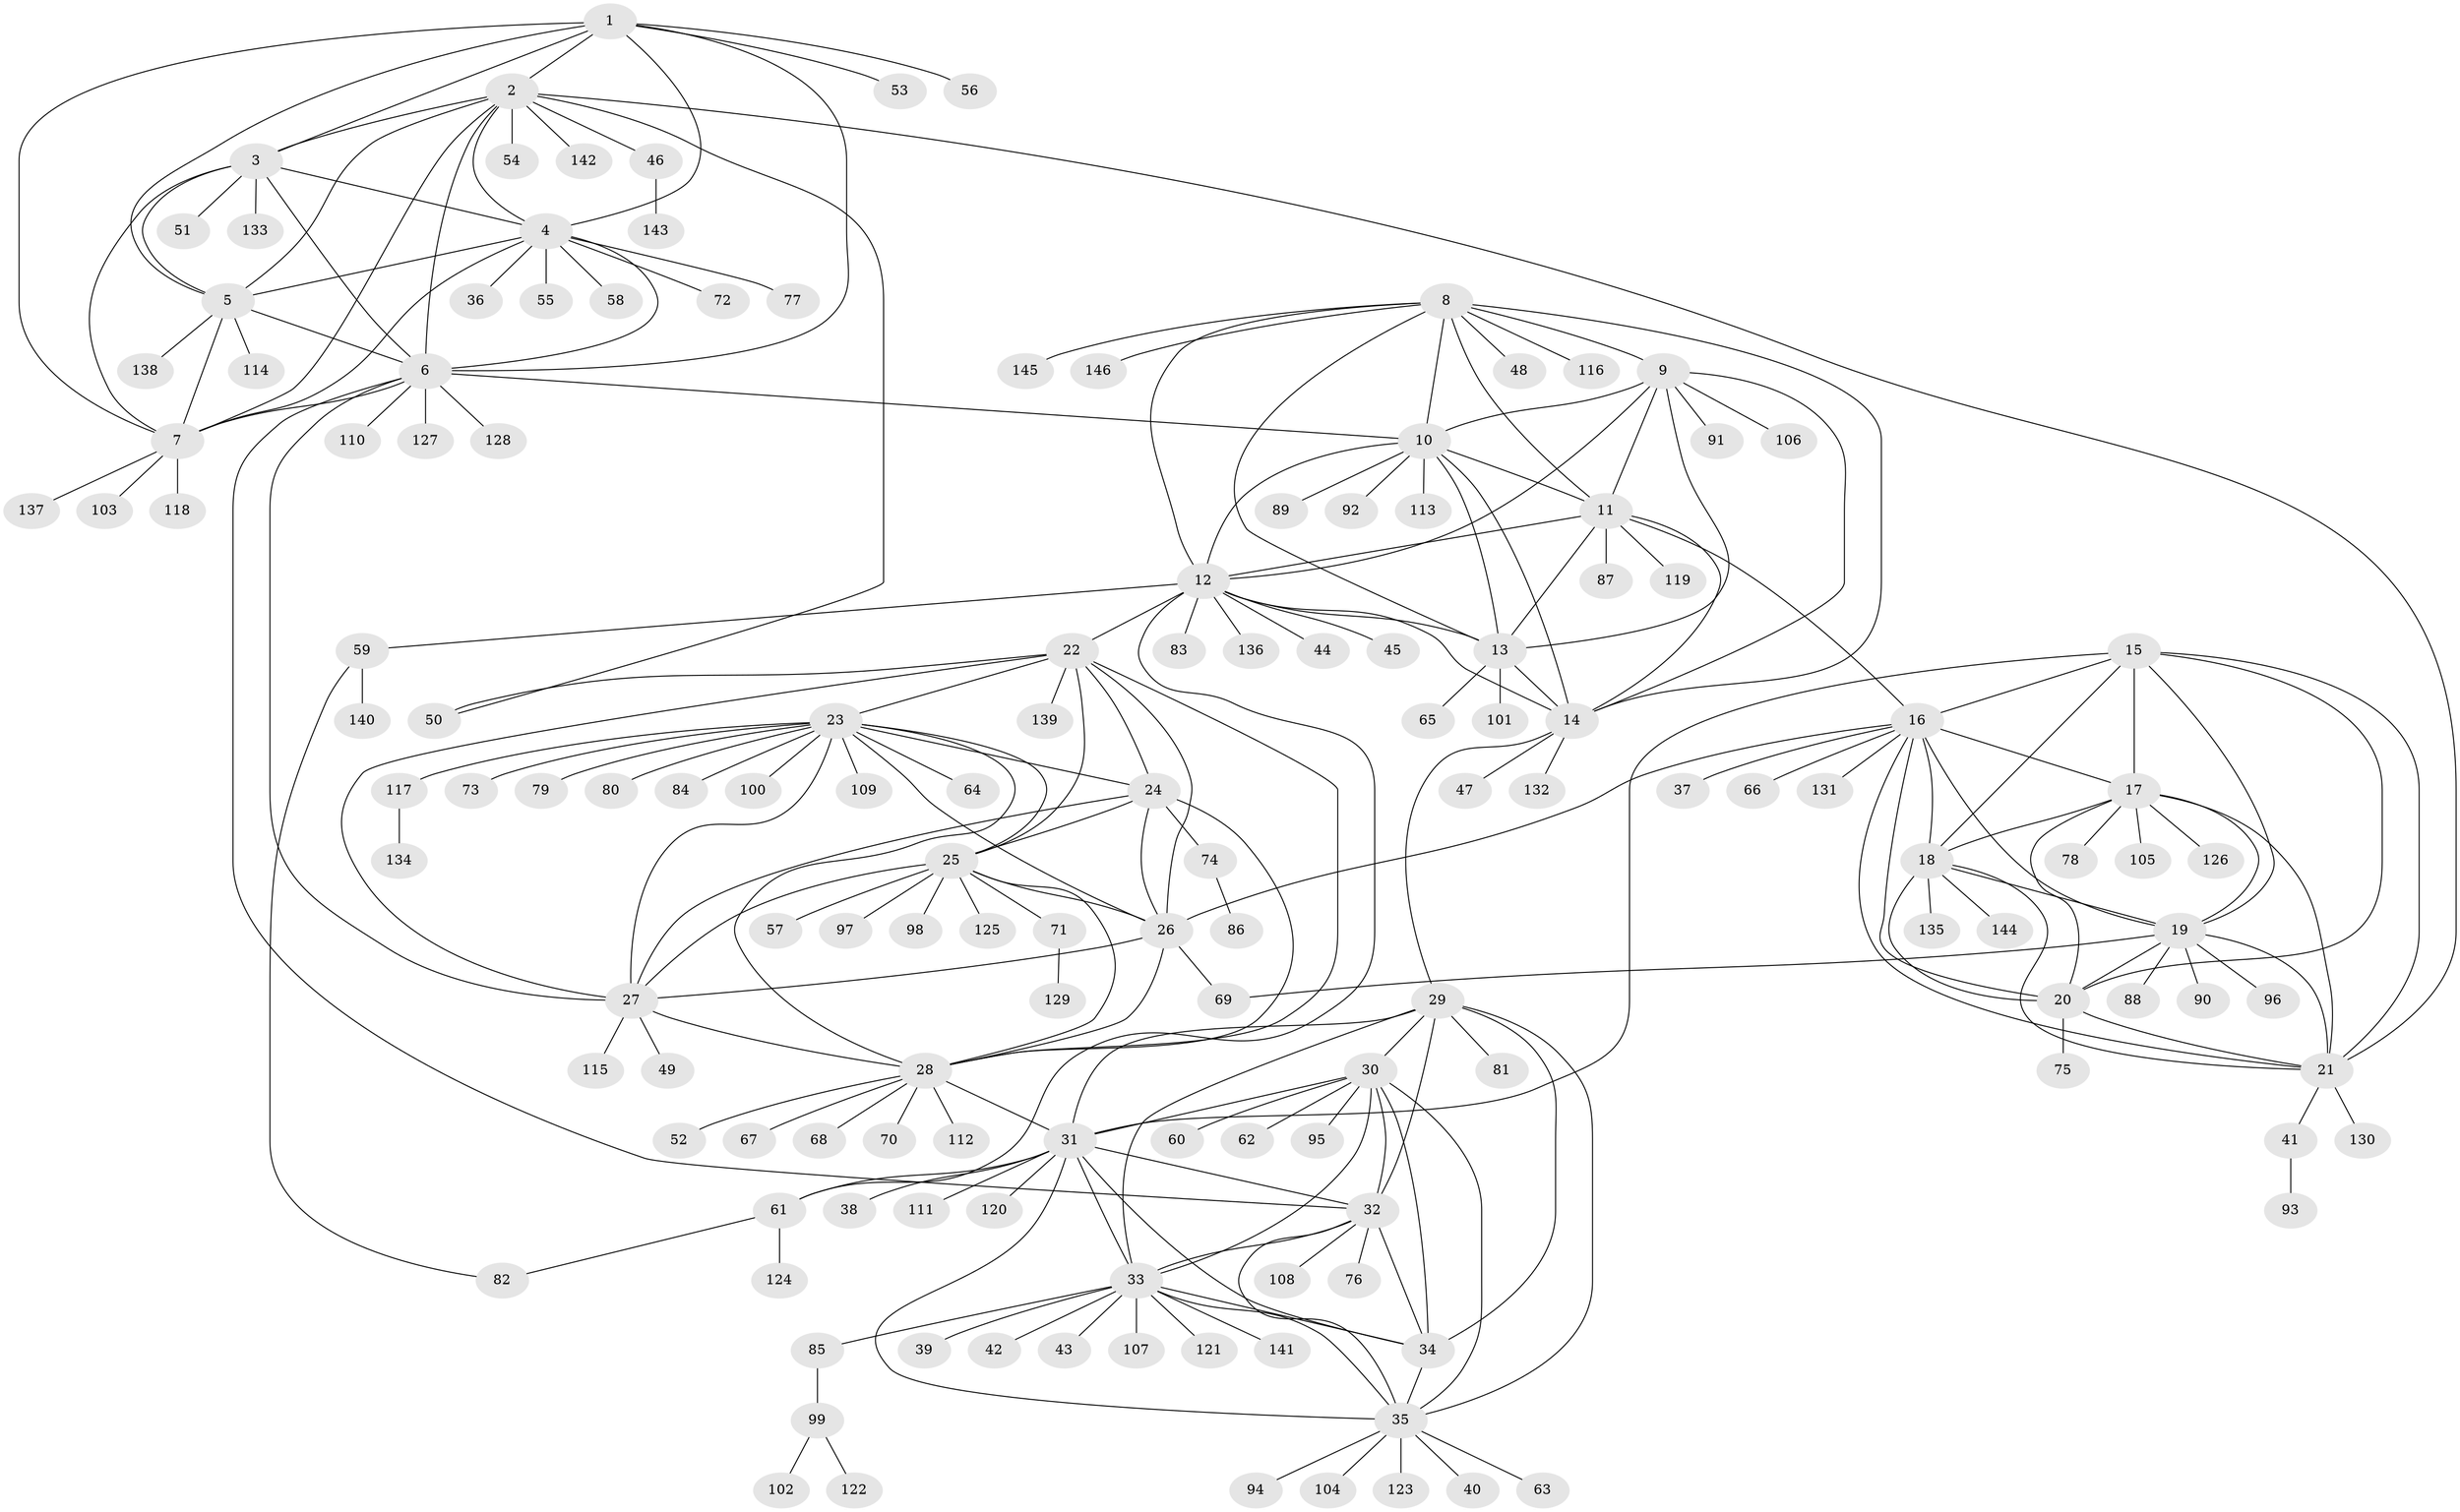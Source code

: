 // Generated by graph-tools (version 1.1) at 2025/37/03/09/25 02:37:26]
// undirected, 146 vertices, 230 edges
graph export_dot {
graph [start="1"]
  node [color=gray90,style=filled];
  1;
  2;
  3;
  4;
  5;
  6;
  7;
  8;
  9;
  10;
  11;
  12;
  13;
  14;
  15;
  16;
  17;
  18;
  19;
  20;
  21;
  22;
  23;
  24;
  25;
  26;
  27;
  28;
  29;
  30;
  31;
  32;
  33;
  34;
  35;
  36;
  37;
  38;
  39;
  40;
  41;
  42;
  43;
  44;
  45;
  46;
  47;
  48;
  49;
  50;
  51;
  52;
  53;
  54;
  55;
  56;
  57;
  58;
  59;
  60;
  61;
  62;
  63;
  64;
  65;
  66;
  67;
  68;
  69;
  70;
  71;
  72;
  73;
  74;
  75;
  76;
  77;
  78;
  79;
  80;
  81;
  82;
  83;
  84;
  85;
  86;
  87;
  88;
  89;
  90;
  91;
  92;
  93;
  94;
  95;
  96;
  97;
  98;
  99;
  100;
  101;
  102;
  103;
  104;
  105;
  106;
  107;
  108;
  109;
  110;
  111;
  112;
  113;
  114;
  115;
  116;
  117;
  118;
  119;
  120;
  121;
  122;
  123;
  124;
  125;
  126;
  127;
  128;
  129;
  130;
  131;
  132;
  133;
  134;
  135;
  136;
  137;
  138;
  139;
  140;
  141;
  142;
  143;
  144;
  145;
  146;
  1 -- 2;
  1 -- 3;
  1 -- 4;
  1 -- 5;
  1 -- 6;
  1 -- 7;
  1 -- 53;
  1 -- 56;
  2 -- 3;
  2 -- 4;
  2 -- 5;
  2 -- 6;
  2 -- 7;
  2 -- 21;
  2 -- 46;
  2 -- 50;
  2 -- 54;
  2 -- 142;
  3 -- 4;
  3 -- 5;
  3 -- 6;
  3 -- 7;
  3 -- 51;
  3 -- 133;
  4 -- 5;
  4 -- 6;
  4 -- 7;
  4 -- 36;
  4 -- 55;
  4 -- 58;
  4 -- 72;
  4 -- 77;
  5 -- 6;
  5 -- 7;
  5 -- 114;
  5 -- 138;
  6 -- 7;
  6 -- 10;
  6 -- 27;
  6 -- 32;
  6 -- 110;
  6 -- 127;
  6 -- 128;
  7 -- 103;
  7 -- 118;
  7 -- 137;
  8 -- 9;
  8 -- 10;
  8 -- 11;
  8 -- 12;
  8 -- 13;
  8 -- 14;
  8 -- 48;
  8 -- 116;
  8 -- 145;
  8 -- 146;
  9 -- 10;
  9 -- 11;
  9 -- 12;
  9 -- 13;
  9 -- 14;
  9 -- 91;
  9 -- 106;
  10 -- 11;
  10 -- 12;
  10 -- 13;
  10 -- 14;
  10 -- 89;
  10 -- 92;
  10 -- 113;
  11 -- 12;
  11 -- 13;
  11 -- 14;
  11 -- 16;
  11 -- 87;
  11 -- 119;
  12 -- 13;
  12 -- 14;
  12 -- 22;
  12 -- 44;
  12 -- 45;
  12 -- 59;
  12 -- 61;
  12 -- 83;
  12 -- 136;
  13 -- 14;
  13 -- 65;
  13 -- 101;
  14 -- 29;
  14 -- 47;
  14 -- 132;
  15 -- 16;
  15 -- 17;
  15 -- 18;
  15 -- 19;
  15 -- 20;
  15 -- 21;
  15 -- 31;
  16 -- 17;
  16 -- 18;
  16 -- 19;
  16 -- 20;
  16 -- 21;
  16 -- 26;
  16 -- 37;
  16 -- 66;
  16 -- 131;
  17 -- 18;
  17 -- 19;
  17 -- 20;
  17 -- 21;
  17 -- 78;
  17 -- 105;
  17 -- 126;
  18 -- 19;
  18 -- 20;
  18 -- 21;
  18 -- 135;
  18 -- 144;
  19 -- 20;
  19 -- 21;
  19 -- 69;
  19 -- 88;
  19 -- 90;
  19 -- 96;
  20 -- 21;
  20 -- 75;
  21 -- 41;
  21 -- 130;
  22 -- 23;
  22 -- 24;
  22 -- 25;
  22 -- 26;
  22 -- 27;
  22 -- 28;
  22 -- 50;
  22 -- 139;
  23 -- 24;
  23 -- 25;
  23 -- 26;
  23 -- 27;
  23 -- 28;
  23 -- 64;
  23 -- 73;
  23 -- 79;
  23 -- 80;
  23 -- 84;
  23 -- 100;
  23 -- 109;
  23 -- 117;
  24 -- 25;
  24 -- 26;
  24 -- 27;
  24 -- 28;
  24 -- 74;
  25 -- 26;
  25 -- 27;
  25 -- 28;
  25 -- 57;
  25 -- 71;
  25 -- 97;
  25 -- 98;
  25 -- 125;
  26 -- 27;
  26 -- 28;
  26 -- 69;
  27 -- 28;
  27 -- 49;
  27 -- 115;
  28 -- 31;
  28 -- 52;
  28 -- 67;
  28 -- 68;
  28 -- 70;
  28 -- 112;
  29 -- 30;
  29 -- 31;
  29 -- 32;
  29 -- 33;
  29 -- 34;
  29 -- 35;
  29 -- 81;
  30 -- 31;
  30 -- 32;
  30 -- 33;
  30 -- 34;
  30 -- 35;
  30 -- 60;
  30 -- 62;
  30 -- 95;
  31 -- 32;
  31 -- 33;
  31 -- 34;
  31 -- 35;
  31 -- 38;
  31 -- 61;
  31 -- 111;
  31 -- 120;
  32 -- 33;
  32 -- 34;
  32 -- 35;
  32 -- 76;
  32 -- 108;
  33 -- 34;
  33 -- 35;
  33 -- 39;
  33 -- 42;
  33 -- 43;
  33 -- 85;
  33 -- 107;
  33 -- 121;
  33 -- 141;
  34 -- 35;
  35 -- 40;
  35 -- 63;
  35 -- 94;
  35 -- 104;
  35 -- 123;
  41 -- 93;
  46 -- 143;
  59 -- 82;
  59 -- 140;
  61 -- 82;
  61 -- 124;
  71 -- 129;
  74 -- 86;
  85 -- 99;
  99 -- 102;
  99 -- 122;
  117 -- 134;
}
